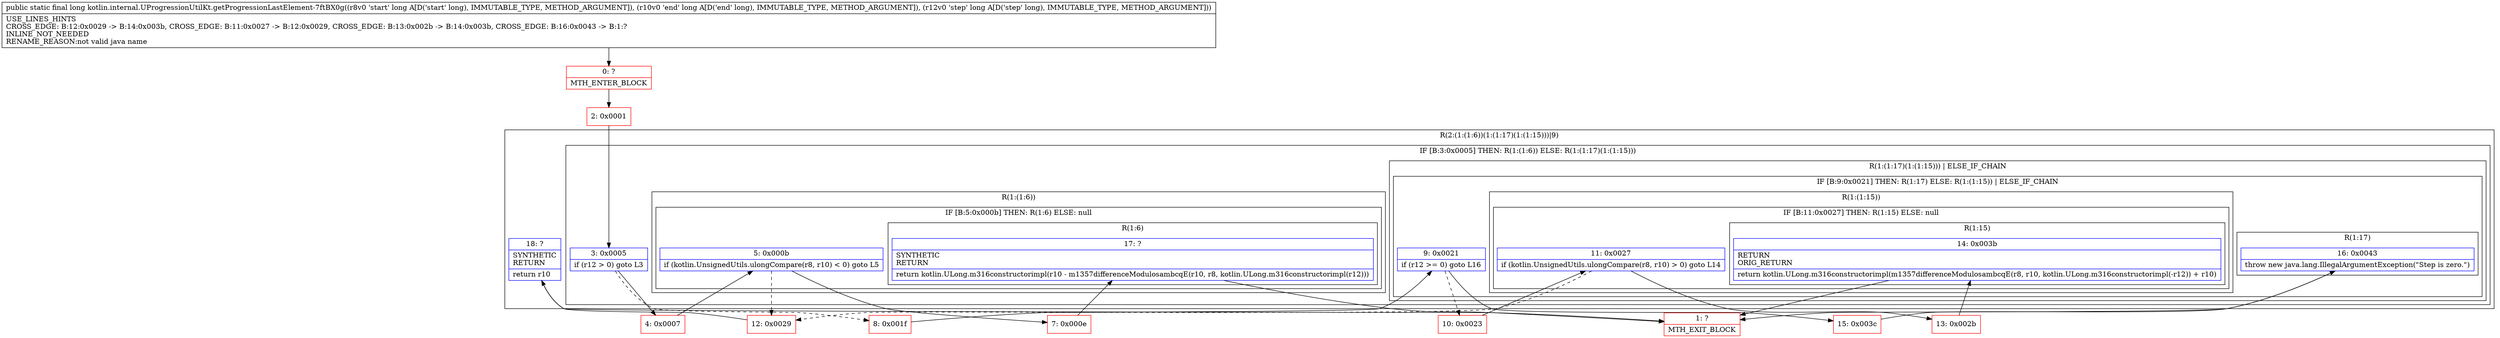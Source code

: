 digraph "CFG forkotlin.internal.UProgressionUtilKt.getProgressionLastElement\-7ftBX0g(JJJ)J" {
subgraph cluster_Region_1678457439 {
label = "R(2:(1:(1:6))(1:(1:17)(1:(1:15)))|9)";
node [shape=record,color=blue];
subgraph cluster_IfRegion_149364632 {
label = "IF [B:3:0x0005] THEN: R(1:(1:6)) ELSE: R(1:(1:17)(1:(1:15)))";
node [shape=record,color=blue];
Node_3 [shape=record,label="{3\:\ 0x0005|if (r12 \> 0) goto L3\l}"];
subgraph cluster_Region_1244900479 {
label = "R(1:(1:6))";
node [shape=record,color=blue];
subgraph cluster_IfRegion_1064390339 {
label = "IF [B:5:0x000b] THEN: R(1:6) ELSE: null";
node [shape=record,color=blue];
Node_5 [shape=record,label="{5\:\ 0x000b|if (kotlin.UnsignedUtils.ulongCompare(r8, r10) \< 0) goto L5\l}"];
subgraph cluster_Region_43340464 {
label = "R(1:6)";
node [shape=record,color=blue];
Node_17 [shape=record,label="{17\:\ ?|SYNTHETIC\lRETURN\l|return kotlin.ULong.m316constructorimpl(r10 \- m1357differenceModulosambcqE(r10, r8, kotlin.ULong.m316constructorimpl(r12)))\l}"];
}
}
}
subgraph cluster_Region_842962597 {
label = "R(1:(1:17)(1:(1:15))) | ELSE_IF_CHAIN\l";
node [shape=record,color=blue];
subgraph cluster_IfRegion_1706656969 {
label = "IF [B:9:0x0021] THEN: R(1:17) ELSE: R(1:(1:15)) | ELSE_IF_CHAIN\l";
node [shape=record,color=blue];
Node_9 [shape=record,label="{9\:\ 0x0021|if (r12 \>= 0) goto L16\l}"];
subgraph cluster_Region_1342953963 {
label = "R(1:17)";
node [shape=record,color=blue];
Node_16 [shape=record,label="{16\:\ 0x0043|throw new java.lang.IllegalArgumentException(\"Step is zero.\")\l}"];
}
subgraph cluster_Region_2023952776 {
label = "R(1:(1:15))";
node [shape=record,color=blue];
subgraph cluster_IfRegion_1047407495 {
label = "IF [B:11:0x0027] THEN: R(1:15) ELSE: null";
node [shape=record,color=blue];
Node_11 [shape=record,label="{11\:\ 0x0027|if (kotlin.UnsignedUtils.ulongCompare(r8, r10) \> 0) goto L14\l}"];
subgraph cluster_Region_391675727 {
label = "R(1:15)";
node [shape=record,color=blue];
Node_14 [shape=record,label="{14\:\ 0x003b|RETURN\lORIG_RETURN\l|return kotlin.ULong.m316constructorimpl(m1357differenceModulosambcqE(r8, r10, kotlin.ULong.m316constructorimpl(\-r12)) + r10)\l}"];
}
}
}
}
}
}
Node_18 [shape=record,label="{18\:\ ?|SYNTHETIC\lRETURN\l|return r10\l}"];
}
Node_0 [shape=record,color=red,label="{0\:\ ?|MTH_ENTER_BLOCK\l}"];
Node_2 [shape=record,color=red,label="{2\:\ 0x0001}"];
Node_4 [shape=record,color=red,label="{4\:\ 0x0007}"];
Node_7 [shape=record,color=red,label="{7\:\ 0x000e}"];
Node_1 [shape=record,color=red,label="{1\:\ ?|MTH_EXIT_BLOCK\l}"];
Node_12 [shape=record,color=red,label="{12\:\ 0x0029}"];
Node_8 [shape=record,color=red,label="{8\:\ 0x001f}"];
Node_10 [shape=record,color=red,label="{10\:\ 0x0023}"];
Node_13 [shape=record,color=red,label="{13\:\ 0x002b}"];
Node_15 [shape=record,color=red,label="{15\:\ 0x003c}"];
MethodNode[shape=record,label="{public static final long kotlin.internal.UProgressionUtilKt.getProgressionLastElement\-7ftBX0g((r8v0 'start' long A[D('start' long), IMMUTABLE_TYPE, METHOD_ARGUMENT]), (r10v0 'end' long A[D('end' long), IMMUTABLE_TYPE, METHOD_ARGUMENT]), (r12v0 'step' long A[D('step' long), IMMUTABLE_TYPE, METHOD_ARGUMENT]))  | USE_LINES_HINTS\lCROSS_EDGE: B:12:0x0029 \-\> B:14:0x003b, CROSS_EDGE: B:11:0x0027 \-\> B:12:0x0029, CROSS_EDGE: B:13:0x002b \-\> B:14:0x003b, CROSS_EDGE: B:16:0x0043 \-\> B:1:?\lINLINE_NOT_NEEDED\lRENAME_REASON:not valid java name\l}"];
MethodNode -> Node_0;Node_3 -> Node_4;
Node_3 -> Node_8[style=dashed];
Node_5 -> Node_7;
Node_5 -> Node_12[style=dashed];
Node_17 -> Node_1;
Node_9 -> Node_10[style=dashed];
Node_9 -> Node_15;
Node_16 -> Node_1;
Node_11 -> Node_12[style=dashed];
Node_11 -> Node_13;
Node_14 -> Node_1;
Node_18 -> Node_1;
Node_0 -> Node_2;
Node_2 -> Node_3;
Node_4 -> Node_5;
Node_7 -> Node_17;
Node_12 -> Node_18;
Node_8 -> Node_9;
Node_10 -> Node_11;
Node_13 -> Node_14;
Node_15 -> Node_16;
}

